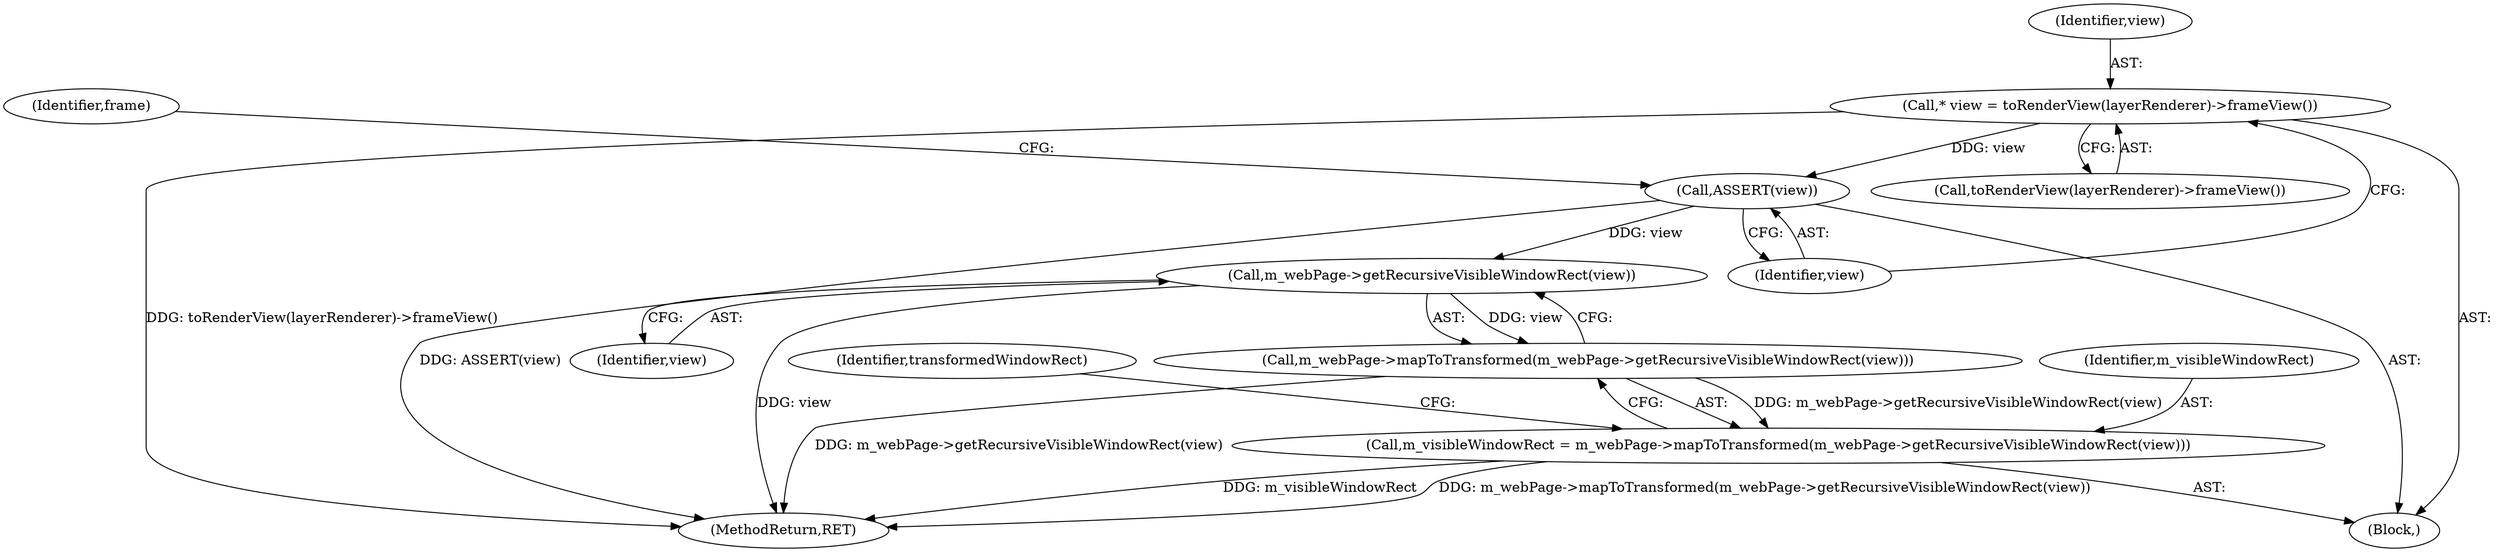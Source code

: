 digraph "0_Chrome_3057be01bcbbd1d0938afb489e18f2ca6d9b8229@pointer" {
"1000127" [label="(Call,* view = toRenderView(layerRenderer)->frameView())"];
"1000130" [label="(Call,ASSERT(view))"];
"1000153" [label="(Call,m_webPage->getRecursiveVisibleWindowRect(view))"];
"1000152" [label="(Call,m_webPage->mapToTransformed(m_webPage->getRecursiveVisibleWindowRect(view)))"];
"1000150" [label="(Call,m_visibleWindowRect = m_webPage->mapToTransformed(m_webPage->getRecursiveVisibleWindowRect(view)))"];
"1000151" [label="(Identifier,m_visibleWindowRect)"];
"1000134" [label="(Identifier,frame)"];
"1000150" [label="(Call,m_visibleWindowRect = m_webPage->mapToTransformed(m_webPage->getRecursiveVisibleWindowRect(view)))"];
"1000157" [label="(Identifier,transformedWindowRect)"];
"1000129" [label="(Call,toRenderView(layerRenderer)->frameView())"];
"1000127" [label="(Call,* view = toRenderView(layerRenderer)->frameView())"];
"1000125" [label="(Block,)"];
"1000152" [label="(Call,m_webPage->mapToTransformed(m_webPage->getRecursiveVisibleWindowRect(view)))"];
"1000131" [label="(Identifier,view)"];
"1000128" [label="(Identifier,view)"];
"1000246" [label="(MethodReturn,RET)"];
"1000153" [label="(Call,m_webPage->getRecursiveVisibleWindowRect(view))"];
"1000130" [label="(Call,ASSERT(view))"];
"1000154" [label="(Identifier,view)"];
"1000127" -> "1000125"  [label="AST: "];
"1000127" -> "1000129"  [label="CFG: "];
"1000128" -> "1000127"  [label="AST: "];
"1000129" -> "1000127"  [label="AST: "];
"1000131" -> "1000127"  [label="CFG: "];
"1000127" -> "1000246"  [label="DDG: toRenderView(layerRenderer)->frameView()"];
"1000127" -> "1000130"  [label="DDG: view"];
"1000130" -> "1000125"  [label="AST: "];
"1000130" -> "1000131"  [label="CFG: "];
"1000131" -> "1000130"  [label="AST: "];
"1000134" -> "1000130"  [label="CFG: "];
"1000130" -> "1000246"  [label="DDG: ASSERT(view)"];
"1000130" -> "1000153"  [label="DDG: view"];
"1000153" -> "1000152"  [label="AST: "];
"1000153" -> "1000154"  [label="CFG: "];
"1000154" -> "1000153"  [label="AST: "];
"1000152" -> "1000153"  [label="CFG: "];
"1000153" -> "1000246"  [label="DDG: view"];
"1000153" -> "1000152"  [label="DDG: view"];
"1000152" -> "1000150"  [label="AST: "];
"1000150" -> "1000152"  [label="CFG: "];
"1000152" -> "1000246"  [label="DDG: m_webPage->getRecursiveVisibleWindowRect(view)"];
"1000152" -> "1000150"  [label="DDG: m_webPage->getRecursiveVisibleWindowRect(view)"];
"1000150" -> "1000125"  [label="AST: "];
"1000151" -> "1000150"  [label="AST: "];
"1000157" -> "1000150"  [label="CFG: "];
"1000150" -> "1000246"  [label="DDG: m_visibleWindowRect"];
"1000150" -> "1000246"  [label="DDG: m_webPage->mapToTransformed(m_webPage->getRecursiveVisibleWindowRect(view))"];
}
